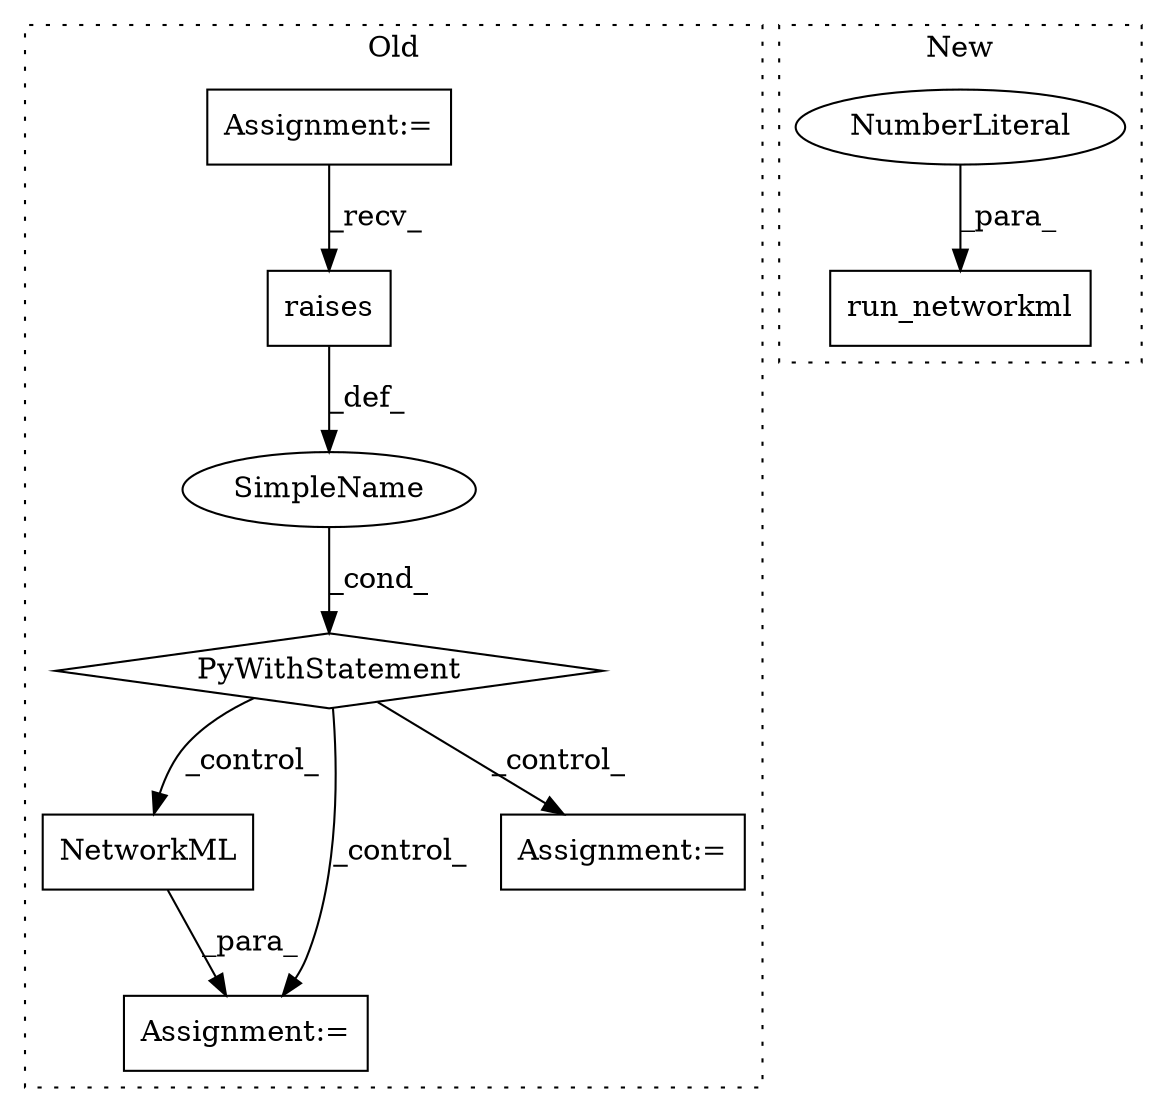 digraph G {
subgraph cluster0 {
1 [label="NetworkML" a="32" s="1391" l="11" shape="box"];
3 [label="Assignment:=" a="7" s="1390" l="1" shape="box"];
5 [label="raises" a="32" s="1329,1346" l="7,1" shape="box"];
6 [label="PyWithStatement" a="104" s="1312,1347" l="10,2" shape="diamond"];
7 [label="SimpleName" a="42" s="" l="" shape="ellipse"];
8 [label="Assignment:=" a="7" s="1187" l="6" shape="box"];
9 [label="Assignment:=" a="7" s="1361" l="16" shape="box"];
label = "Old";
style="dotted";
}
subgraph cluster1 {
2 [label="run_networkml" a="32" s="1493,1549" l="14,1" shape="box"];
4 [label="NumberLiteral" a="34" s="1548" l="1" shape="ellipse"];
label = "New";
style="dotted";
}
1 -> 3 [label="_para_"];
4 -> 2 [label="_para_"];
5 -> 7 [label="_def_"];
6 -> 9 [label="_control_"];
6 -> 1 [label="_control_"];
6 -> 3 [label="_control_"];
7 -> 6 [label="_cond_"];
8 -> 5 [label="_recv_"];
}